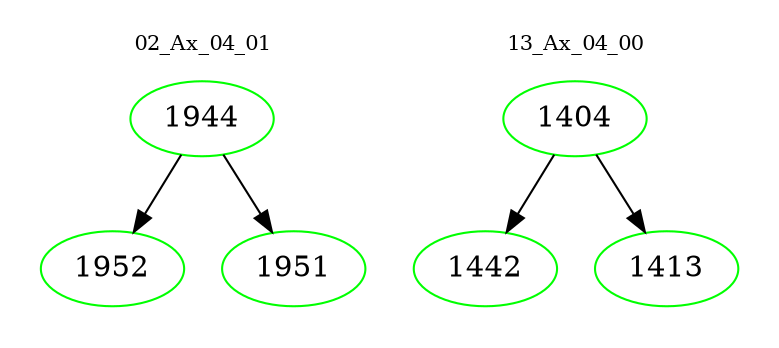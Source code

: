 digraph{
subgraph cluster_0 {
color = white
label = "02_Ax_04_01";
fontsize=10;
T0_1944 [label="1944", color="green"]
T0_1944 -> T0_1952 [color="black"]
T0_1952 [label="1952", color="green"]
T0_1944 -> T0_1951 [color="black"]
T0_1951 [label="1951", color="green"]
}
subgraph cluster_1 {
color = white
label = "13_Ax_04_00";
fontsize=10;
T1_1404 [label="1404", color="green"]
T1_1404 -> T1_1442 [color="black"]
T1_1442 [label="1442", color="green"]
T1_1404 -> T1_1413 [color="black"]
T1_1413 [label="1413", color="green"]
}
}
